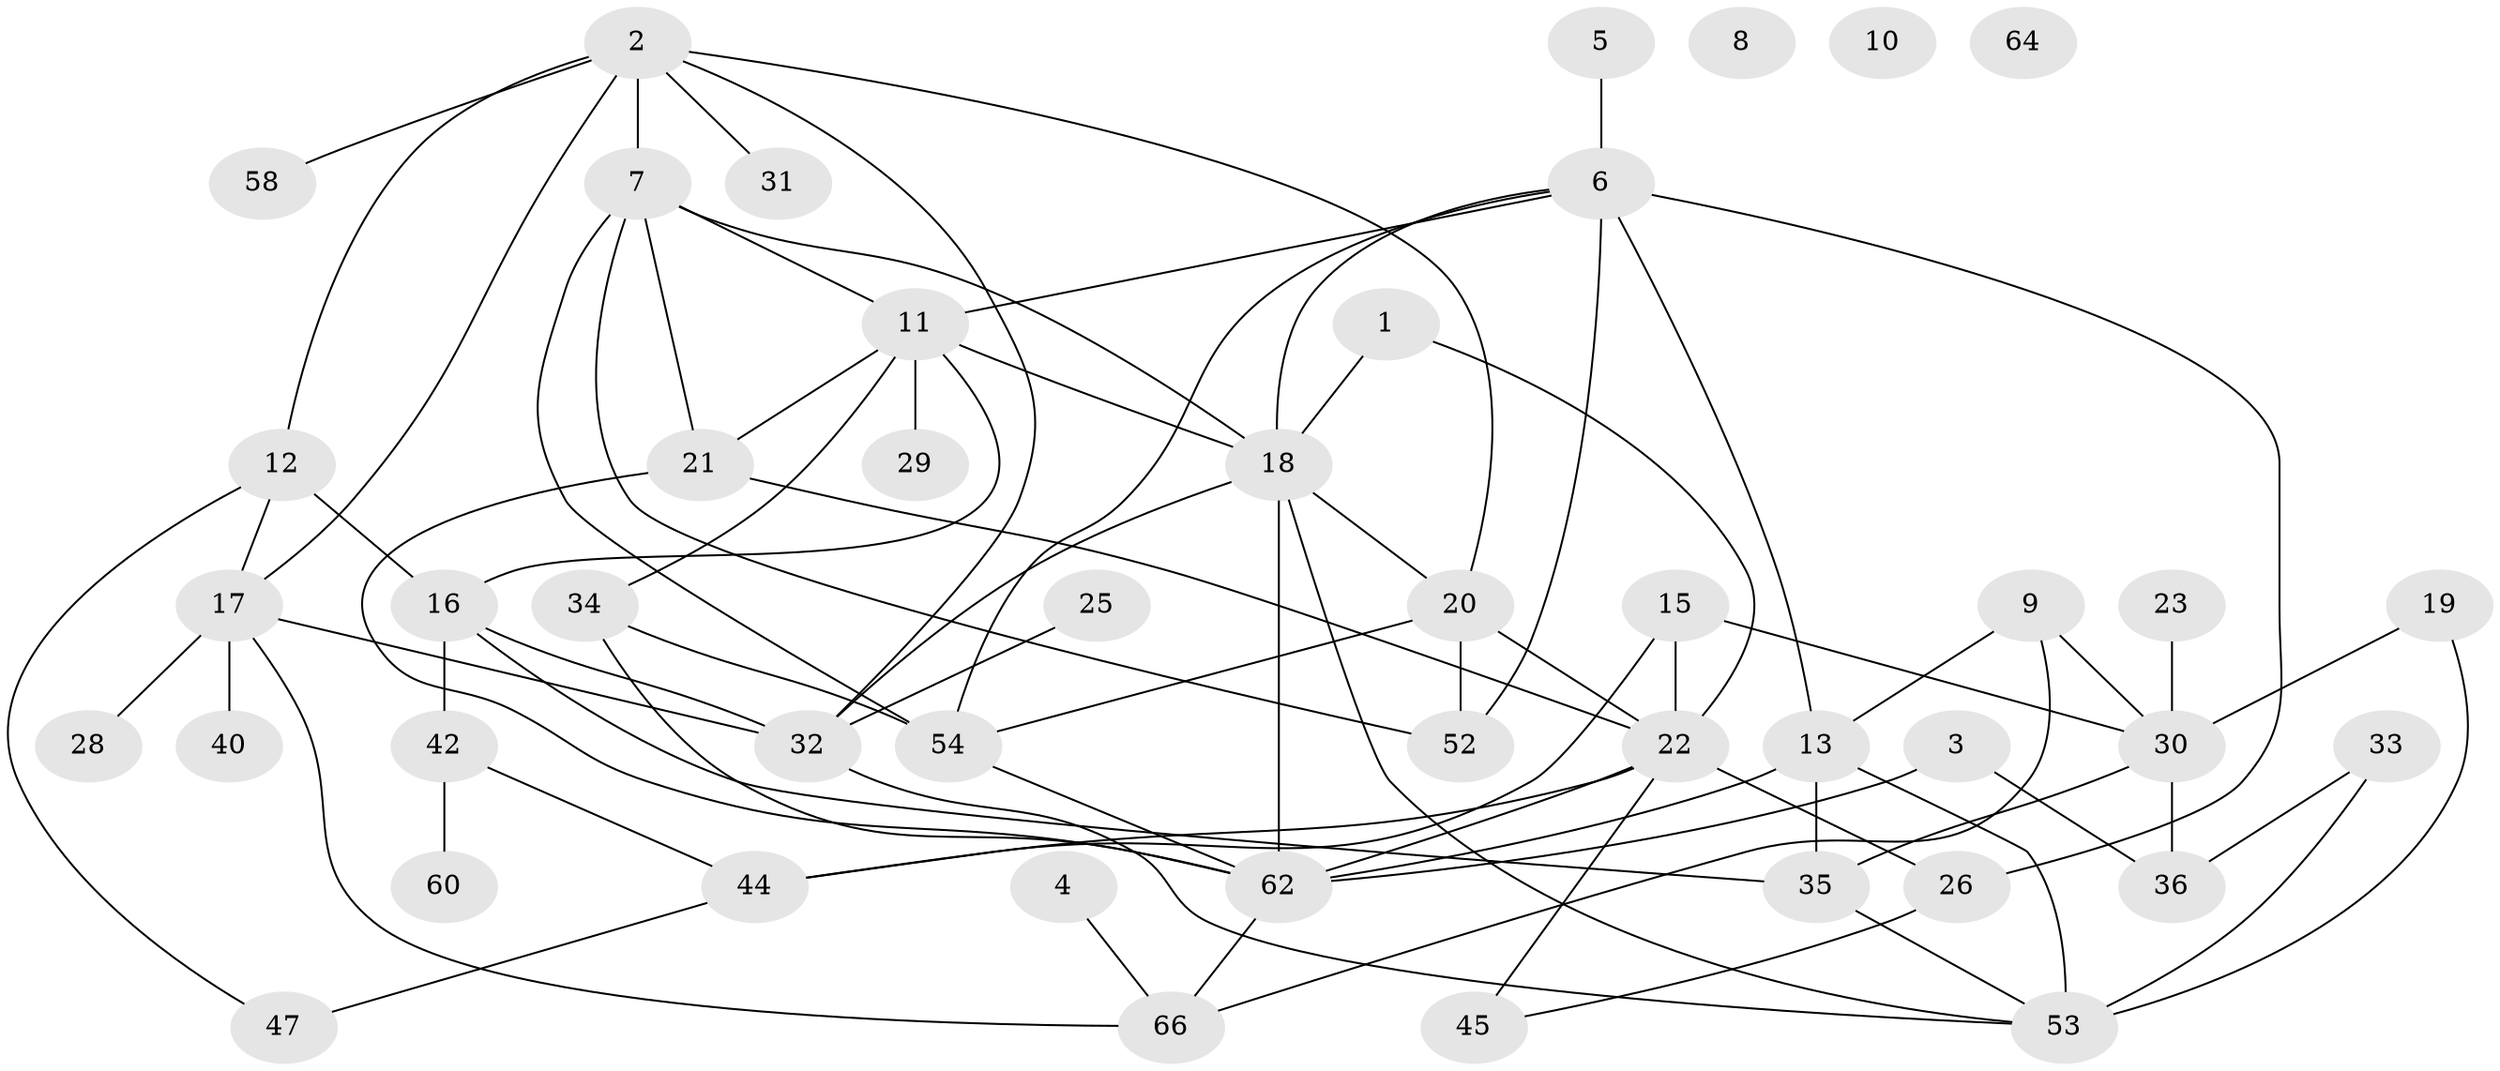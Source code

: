// Generated by graph-tools (version 1.1) at 2025/23/03/03/25 07:23:25]
// undirected, 46 vertices, 79 edges
graph export_dot {
graph [start="1"]
  node [color=gray90,style=filled];
  1;
  2 [super="+39"];
  3;
  4;
  5;
  6 [super="+14"];
  7 [super="+50"];
  8;
  9 [super="+43"];
  10;
  11 [super="+46"];
  12;
  13 [super="+37"];
  15;
  16 [super="+24"];
  17 [super="+48"];
  18 [super="+49"];
  19 [super="+27"];
  20;
  21;
  22 [super="+67"];
  23;
  25;
  26 [super="+38"];
  28;
  29;
  30 [super="+41"];
  31;
  32 [super="+51"];
  33;
  34;
  35;
  36 [super="+55"];
  40;
  42 [super="+65"];
  44 [super="+57"];
  45;
  47 [super="+59"];
  52;
  53 [super="+61"];
  54 [super="+56"];
  58;
  60;
  62 [super="+63"];
  64;
  66;
  1 -- 18;
  1 -- 22;
  2 -- 12;
  2 -- 17;
  2 -- 20;
  2 -- 58;
  2 -- 7;
  2 -- 32;
  2 -- 31;
  3 -- 62;
  3 -- 36;
  4 -- 66;
  5 -- 6;
  6 -- 54;
  6 -- 11;
  6 -- 52;
  6 -- 18;
  6 -- 26;
  6 -- 13;
  7 -- 54;
  7 -- 52;
  7 -- 21;
  7 -- 11;
  7 -- 18;
  9 -- 66;
  9 -- 13;
  9 -- 30;
  11 -- 34;
  11 -- 16;
  11 -- 18;
  11 -- 21;
  11 -- 29;
  12 -- 17;
  12 -- 47;
  12 -- 16;
  13 -- 53 [weight=2];
  13 -- 62;
  13 -- 35;
  15 -- 44;
  15 -- 22;
  15 -- 30;
  16 -- 35;
  16 -- 32;
  16 -- 42;
  17 -- 28;
  17 -- 32;
  17 -- 40;
  17 -- 66;
  18 -- 20;
  18 -- 53;
  18 -- 32;
  18 -- 62;
  19 -- 30;
  19 -- 53;
  20 -- 52;
  20 -- 54;
  20 -- 22;
  21 -- 62;
  21 -- 22;
  22 -- 44;
  22 -- 45 [weight=2];
  22 -- 62;
  22 -- 26;
  23 -- 30;
  25 -- 32;
  26 -- 45;
  30 -- 35;
  30 -- 36;
  32 -- 53;
  33 -- 53;
  33 -- 36;
  34 -- 62;
  34 -- 54;
  35 -- 53;
  42 -- 60;
  42 -- 44;
  44 -- 47;
  54 -- 62;
  62 -- 66;
}
